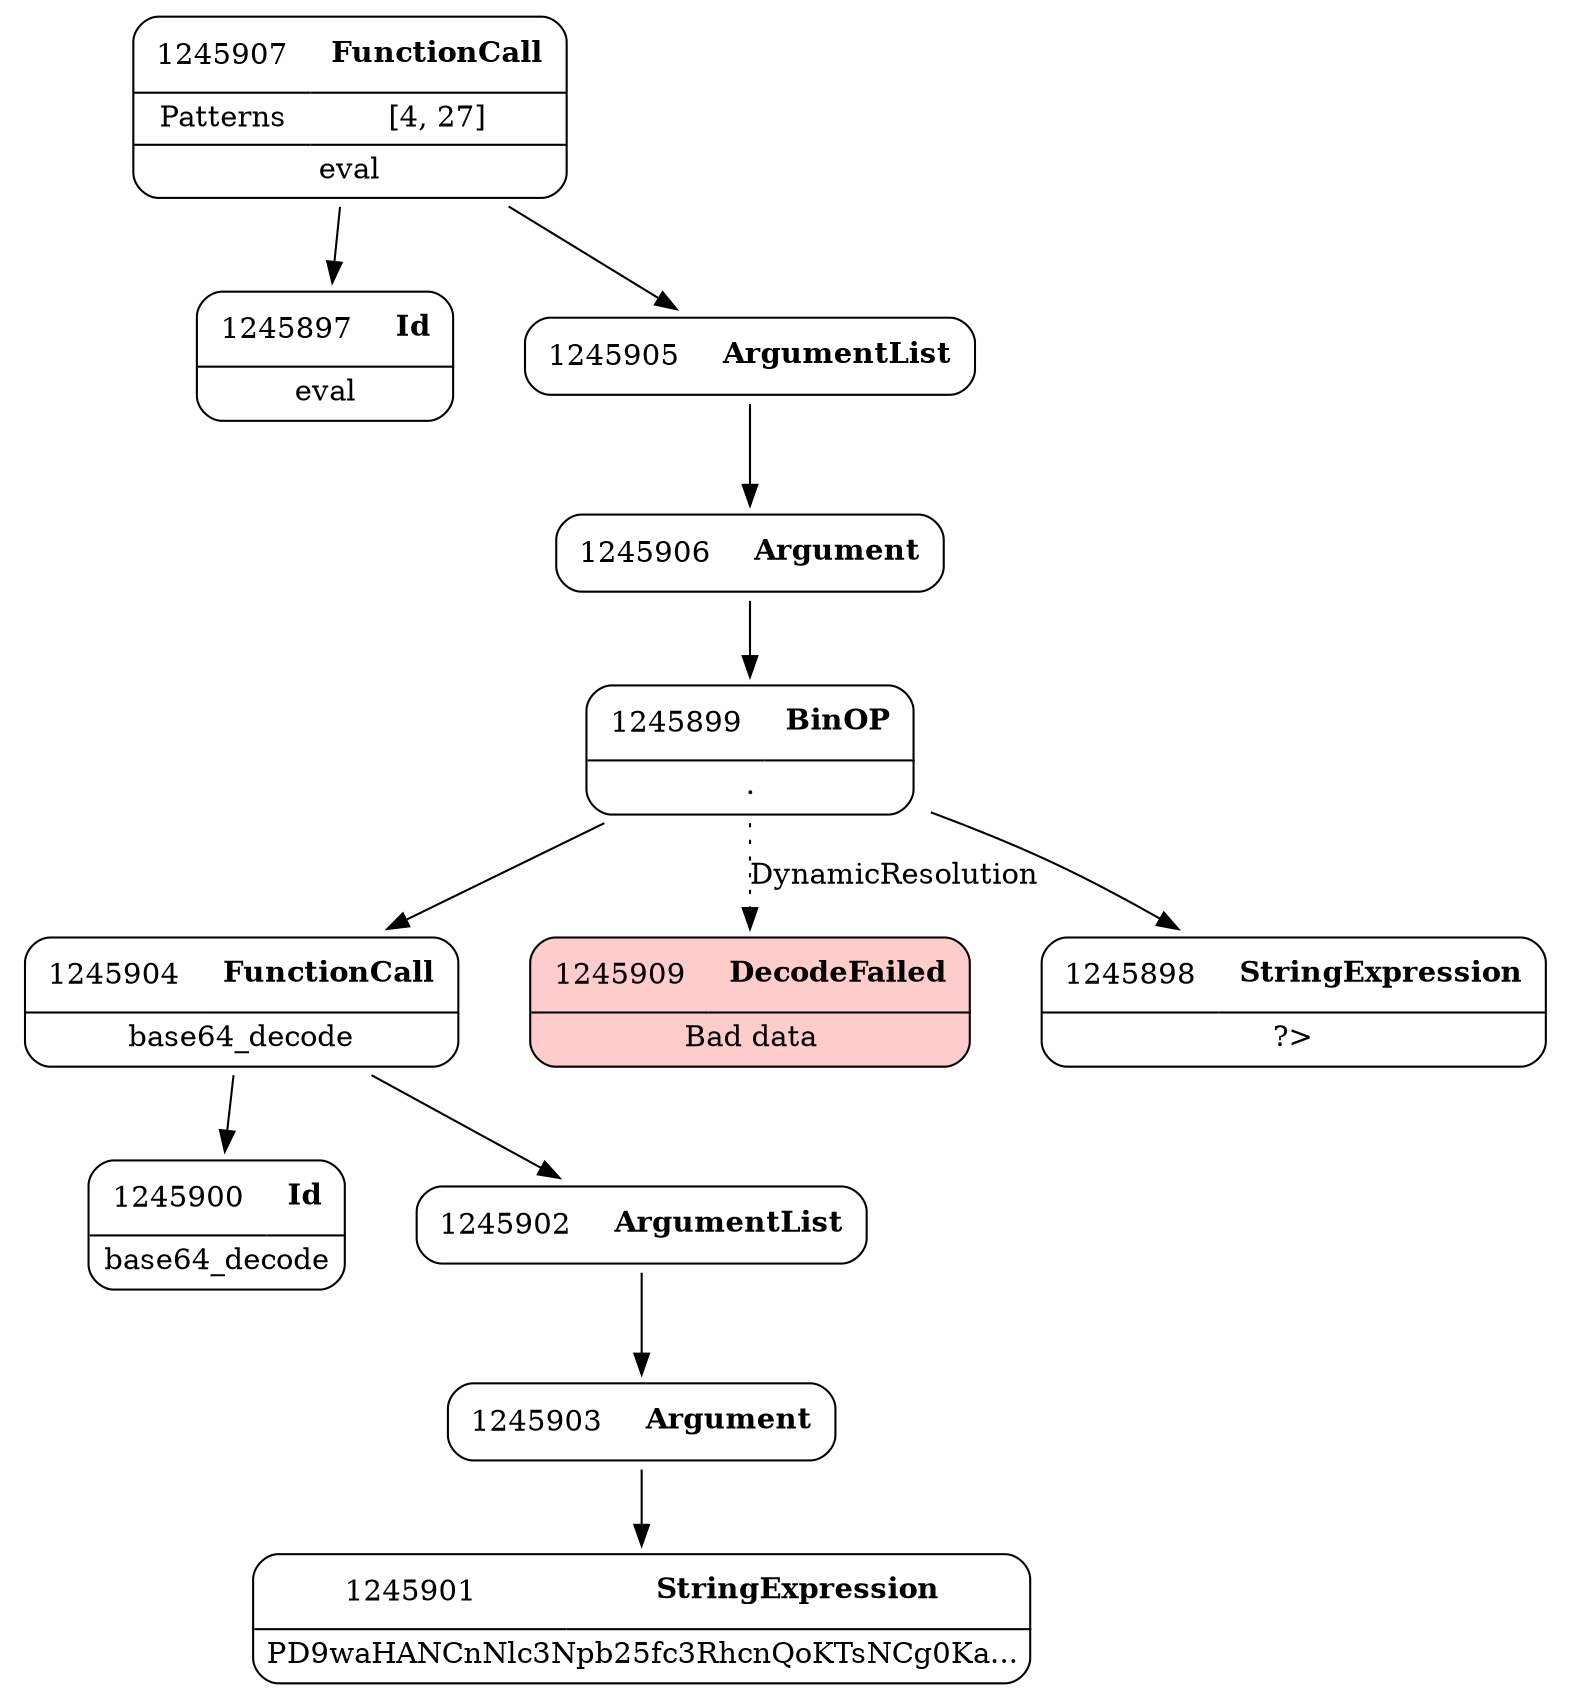 digraph ast {
node [shape=none];
1245907 [label=<<TABLE border='1' cellspacing='0' cellpadding='10' style='rounded' ><TR><TD border='0'>1245907</TD><TD border='0'><B>FunctionCall</B></TD></TR><HR/><TR><TD border='0' cellpadding='5'>Patterns</TD><TD border='0' cellpadding='5'>[4, 27]</TD></TR><HR/><TR><TD border='0' cellpadding='5' colspan='2'>eval</TD></TR></TABLE>>];
1245907 -> 1245897 [weight=2];
1245907 -> 1245905 [weight=2];
1245906 [label=<<TABLE border='1' cellspacing='0' cellpadding='10' style='rounded' ><TR><TD border='0'>1245906</TD><TD border='0'><B>Argument</B></TD></TR></TABLE>>];
1245906 -> 1245899 [weight=2];
1245905 [label=<<TABLE border='1' cellspacing='0' cellpadding='10' style='rounded' ><TR><TD border='0'>1245905</TD><TD border='0'><B>ArgumentList</B></TD></TR></TABLE>>];
1245905 -> 1245906 [weight=2];
1245904 [label=<<TABLE border='1' cellspacing='0' cellpadding='10' style='rounded' ><TR><TD border='0'>1245904</TD><TD border='0'><B>FunctionCall</B></TD></TR><HR/><TR><TD border='0' cellpadding='5' colspan='2'>base64_decode</TD></TR></TABLE>>];
1245904 -> 1245900 [weight=2];
1245904 -> 1245902 [weight=2];
1245909 [label=<<TABLE border='1' cellspacing='0' cellpadding='10' style='rounded' bgcolor='#FFCCCC' ><TR><TD border='0'>1245909</TD><TD border='0'><B>DecodeFailed</B></TD></TR><HR/><TR><TD border='0' cellpadding='5' colspan='2'>Bad data</TD></TR></TABLE>>];
1245899 [label=<<TABLE border='1' cellspacing='0' cellpadding='10' style='rounded' ><TR><TD border='0'>1245899</TD><TD border='0'><B>BinOP</B></TD></TR><HR/><TR><TD border='0' cellpadding='5' colspan='2'>.</TD></TR></TABLE>>];
1245899 -> 1245898 [weight=2];
1245899 -> 1245904 [weight=2];
1245899 -> 1245909 [style=dotted,label=DynamicResolution];
1245898 [label=<<TABLE border='1' cellspacing='0' cellpadding='10' style='rounded' ><TR><TD border='0'>1245898</TD><TD border='0'><B>StringExpression</B></TD></TR><HR/><TR><TD border='0' cellpadding='5' colspan='2'>?&gt;</TD></TR></TABLE>>];
1245897 [label=<<TABLE border='1' cellspacing='0' cellpadding='10' style='rounded' ><TR><TD border='0'>1245897</TD><TD border='0'><B>Id</B></TD></TR><HR/><TR><TD border='0' cellpadding='5' colspan='2'>eval</TD></TR></TABLE>>];
1245903 [label=<<TABLE border='1' cellspacing='0' cellpadding='10' style='rounded' ><TR><TD border='0'>1245903</TD><TD border='0'><B>Argument</B></TD></TR></TABLE>>];
1245903 -> 1245901 [weight=2];
1245902 [label=<<TABLE border='1' cellspacing='0' cellpadding='10' style='rounded' ><TR><TD border='0'>1245902</TD><TD border='0'><B>ArgumentList</B></TD></TR></TABLE>>];
1245902 -> 1245903 [weight=2];
1245901 [label=<<TABLE border='1' cellspacing='0' cellpadding='10' style='rounded' ><TR><TD border='0'>1245901</TD><TD border='0'><B>StringExpression</B></TD></TR><HR/><TR><TD border='0' cellpadding='5' colspan='2'>PD9waHANCnNlc3Npb25fc3RhcnQoKTsNCg0Ka...</TD></TR></TABLE>>];
1245900 [label=<<TABLE border='1' cellspacing='0' cellpadding='10' style='rounded' ><TR><TD border='0'>1245900</TD><TD border='0'><B>Id</B></TD></TR><HR/><TR><TD border='0' cellpadding='5' colspan='2'>base64_decode</TD></TR></TABLE>>];
}
